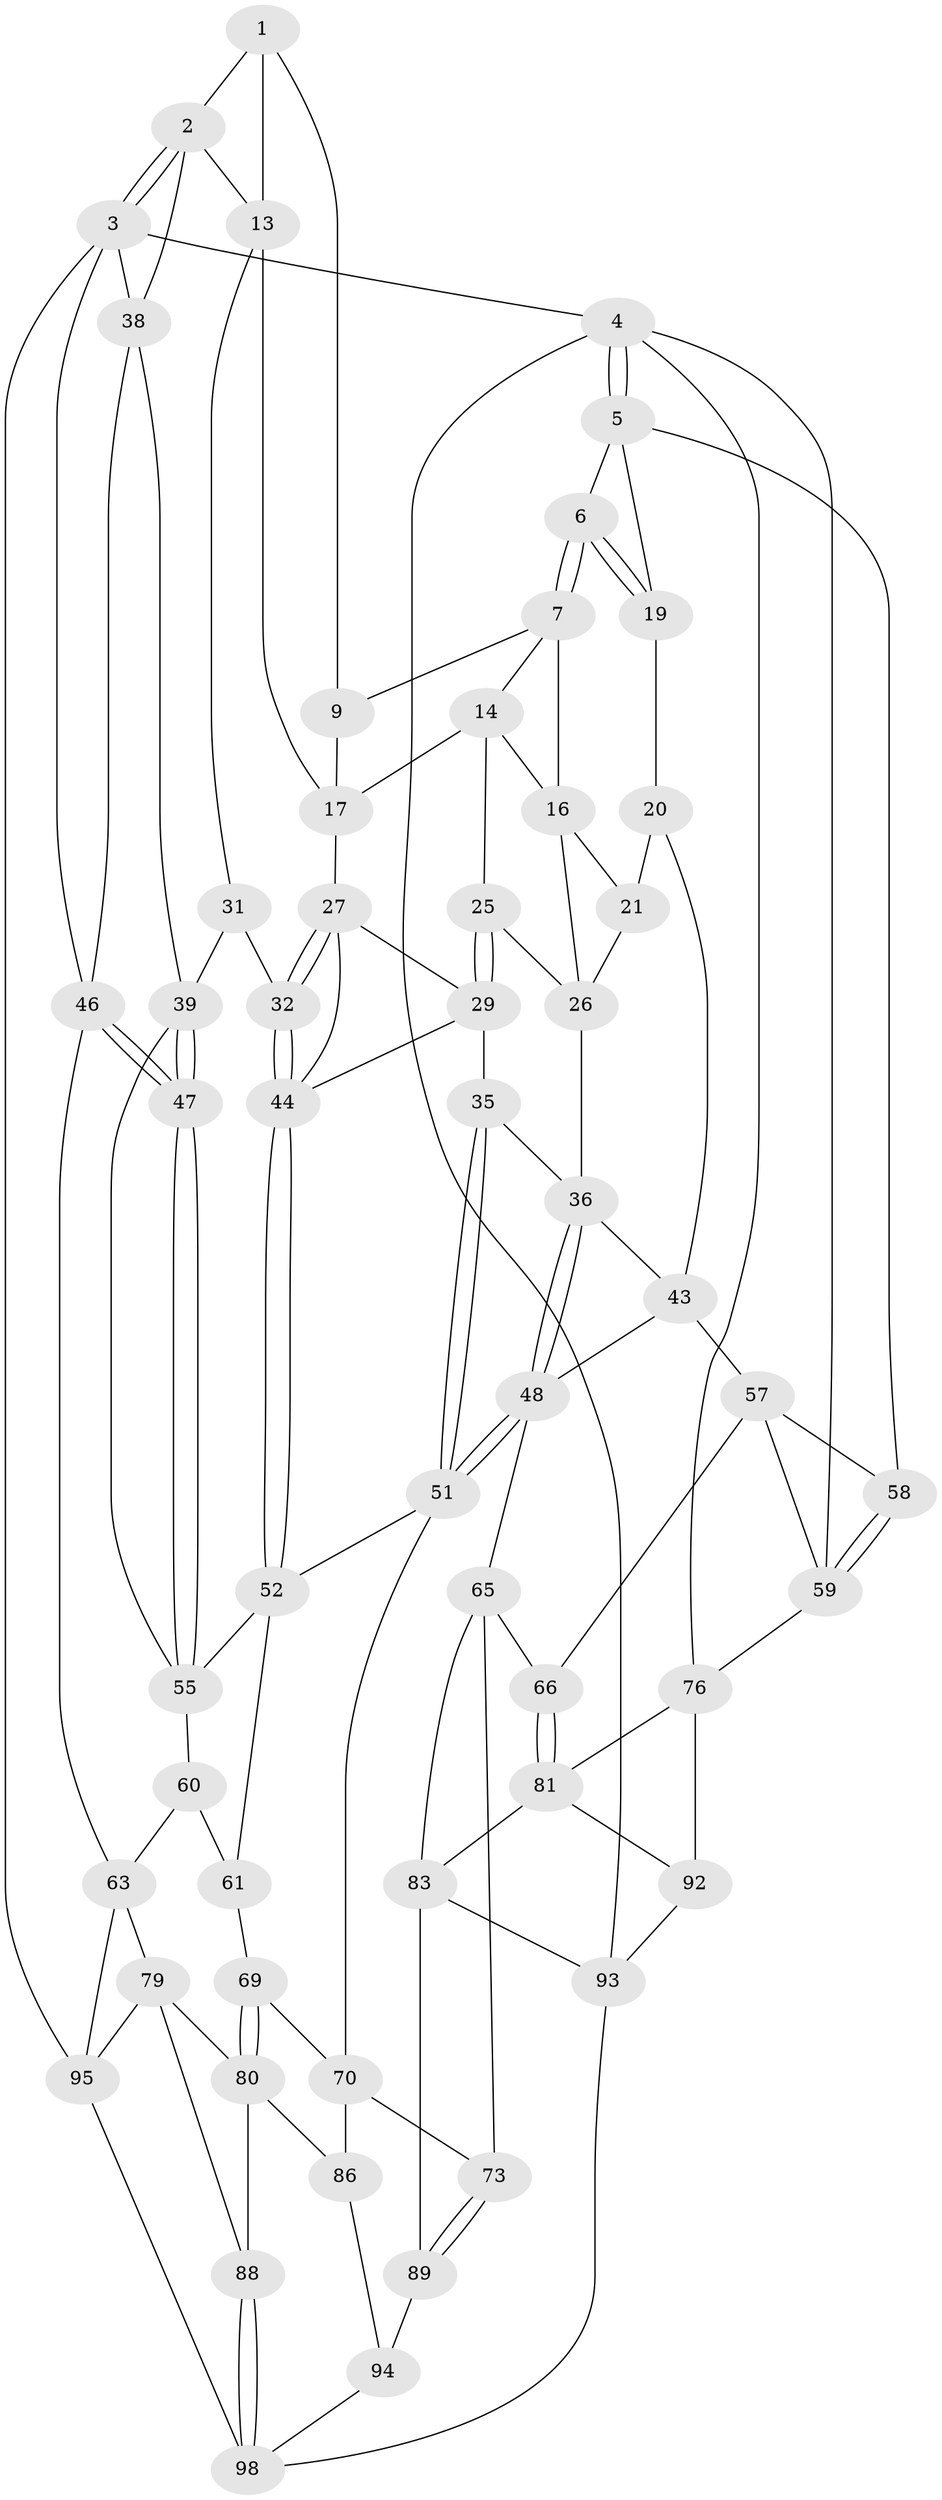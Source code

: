 // Generated by graph-tools (version 1.1) at 2025/24/03/03/25 07:24:39]
// undirected, 57 vertices, 123 edges
graph export_dot {
graph [start="1"]
  node [color=gray90,style=filled];
  1 [pos="+1+0",super="+10"];
  2 [pos="+1+0",super="+12"];
  3 [pos="+1+0",super="+71"];
  4 [pos="+0+0",super="+77"];
  5 [pos="+0.0747018117870784+0",super="+24"];
  6 [pos="+0.10650693450256914+0"];
  7 [pos="+0.4737184834294641+0",super="+8"];
  9 [pos="+0.8963155988670722+0",super="+11"];
  13 [pos="+0.8639217643334824+0.16164347193583414",super="+30"];
  14 [pos="+0.55517487141821+0.00450582648631201",super="+15"];
  16 [pos="+0.39258209613105904+0.1311932545119592",super="+22"];
  17 [pos="+0.7555608319131493+0.11172687231904062",super="+18"];
  19 [pos="+0.15810704042183704+0",super="+23"];
  20 [pos="+0.2931222804236864+0.16826392538500856",super="+42"];
  21 [pos="+0.3143534132996304+0.1765366031048841"];
  25 [pos="+0.5163778245328182+0.17301290976458722"];
  26 [pos="+0.4936520998102602+0.17824692209734982",super="+33"];
  27 [pos="+0.6564970138665273+0.22086985443528281",super="+28"];
  29 [pos="+0.5336035812001791+0.20357556391067233",super="+34"];
  31 [pos="+0.745710557337971+0.2928351415852664"];
  32 [pos="+0.7184555908302562+0.2973775289966176"];
  35 [pos="+0.48144810502561836+0.31070909439691985"];
  36 [pos="+0.3972036300036305+0.29638764180097565",super="+37"];
  38 [pos="+0.9555534126041408+0.2210592729233107",super="+41"];
  39 [pos="+0.9434002395941536+0.24308399622900173",super="+40"];
  43 [pos="+0.26857290799091776+0.39144910364030444",super="+50"];
  44 [pos="+0.6380503935925057+0.39906417848095643",super="+45"];
  46 [pos="+1+0.5384244465925114",super="+62"];
  47 [pos="+1+0.4664093814634541"];
  48 [pos="+0.4536962034637208+0.5218626427957014",super="+49"];
  51 [pos="+0.5123924164622523+0.5024530789982627",super="+54"];
  52 [pos="+0.6309288297311426+0.43356497389975607",super="+53"];
  55 [pos="+0.8673568875928458+0.4405958064048921",super="+56"];
  57 [pos="+0.13603555145352964+0.5311354463110557",super="+67"];
  58 [pos="+0+0.4150389061400775"];
  59 [pos="+0+0.4199381245410635",super="+75"];
  60 [pos="+0.8180027182178471+0.5823768463447422",super="+64"];
  61 [pos="+0.5988874066947534+0.5025208742914988",super="+68"];
  63 [pos="+1+0.7682374136387343",super="+78"];
  65 [pos="+0.391708438531724+0.5689903804036507",super="+74"];
  66 [pos="+0.21655887194706863+0.6411419457038707"];
  69 [pos="+0.7076484131083483+0.7145644697791816"];
  70 [pos="+0.6363201192324593+0.7163691591398897",super="+72"];
  73 [pos="+0.47460672653611985+0.7701474865334976"];
  76 [pos="+0+0.8383983850935635",super="+82"];
  79 [pos="+0.787589995138744+0.8051795013691874",super="+87"];
  80 [pos="+0.7583645713965125+0.798339257703409",super="+85"];
  81 [pos="+0.1995140040010397+0.7283279339437403",super="+84"];
  83 [pos="+0.372658966818988+0.7935389884822334",super="+91"];
  86 [pos="+0.6612972409614155+0.9143070811939681"];
  88 [pos="+0.6784393126541748+0.9304824211529429"];
  89 [pos="+0.4879493903956667+0.8390719929649927",super="+90"];
  92 [pos="+0.21275981260494112+0.8606920474466153"];
  93 [pos="+0.22377809774941324+0.9279445919114181",super="+100"];
  94 [pos="+0.5777973122826221+0.9136741012394513",super="+96"];
  95 [pos="+0.8222315634086286+0.9241851608760173",super="+97"];
  98 [pos="+0.6924844360707263+1",super="+99"];
  1 -- 2;
  1 -- 13;
  1 -- 9;
  2 -- 3;
  2 -- 3;
  2 -- 13;
  2 -- 38;
  3 -- 4 [weight=2];
  3 -- 38;
  3 -- 46;
  3 -- 95;
  4 -- 5;
  4 -- 5;
  4 -- 59;
  4 -- 93;
  4 -- 76;
  5 -- 6;
  5 -- 58;
  5 -- 19;
  6 -- 7;
  6 -- 7;
  6 -- 19;
  6 -- 19;
  7 -- 16;
  7 -- 9;
  7 -- 14;
  9 -- 17;
  13 -- 17;
  13 -- 31;
  14 -- 16;
  14 -- 25;
  14 -- 17;
  16 -- 26;
  16 -- 21;
  17 -- 27;
  19 -- 20 [weight=2];
  20 -- 21;
  20 -- 43;
  21 -- 26;
  25 -- 26;
  25 -- 29;
  25 -- 29;
  26 -- 36;
  27 -- 32;
  27 -- 32;
  27 -- 29;
  27 -- 44;
  29 -- 35;
  29 -- 44;
  31 -- 32;
  31 -- 39;
  32 -- 44;
  32 -- 44;
  35 -- 36;
  35 -- 51;
  35 -- 51;
  36 -- 48;
  36 -- 48;
  36 -- 43;
  38 -- 39;
  38 -- 46;
  39 -- 47;
  39 -- 47;
  39 -- 55;
  43 -- 48;
  43 -- 57;
  44 -- 52;
  44 -- 52;
  46 -- 47;
  46 -- 47;
  46 -- 63;
  47 -- 55;
  47 -- 55;
  48 -- 51;
  48 -- 51;
  48 -- 65;
  51 -- 70;
  51 -- 52;
  52 -- 55;
  52 -- 61;
  55 -- 60;
  57 -- 58;
  57 -- 66;
  57 -- 59;
  58 -- 59;
  58 -- 59;
  59 -- 76;
  60 -- 61 [weight=2];
  60 -- 63;
  61 -- 69;
  63 -- 79;
  63 -- 95;
  65 -- 66;
  65 -- 73;
  65 -- 83;
  66 -- 81;
  66 -- 81;
  69 -- 70;
  69 -- 80;
  69 -- 80;
  70 -- 73;
  70 -- 86;
  73 -- 89;
  73 -- 89;
  76 -- 81;
  76 -- 92;
  79 -- 80;
  79 -- 88;
  79 -- 95;
  80 -- 88;
  80 -- 86;
  81 -- 83;
  81 -- 92;
  83 -- 93;
  83 -- 89;
  86 -- 94;
  88 -- 98;
  88 -- 98;
  89 -- 94 [weight=2];
  92 -- 93;
  93 -- 98;
  94 -- 98;
  95 -- 98;
}
